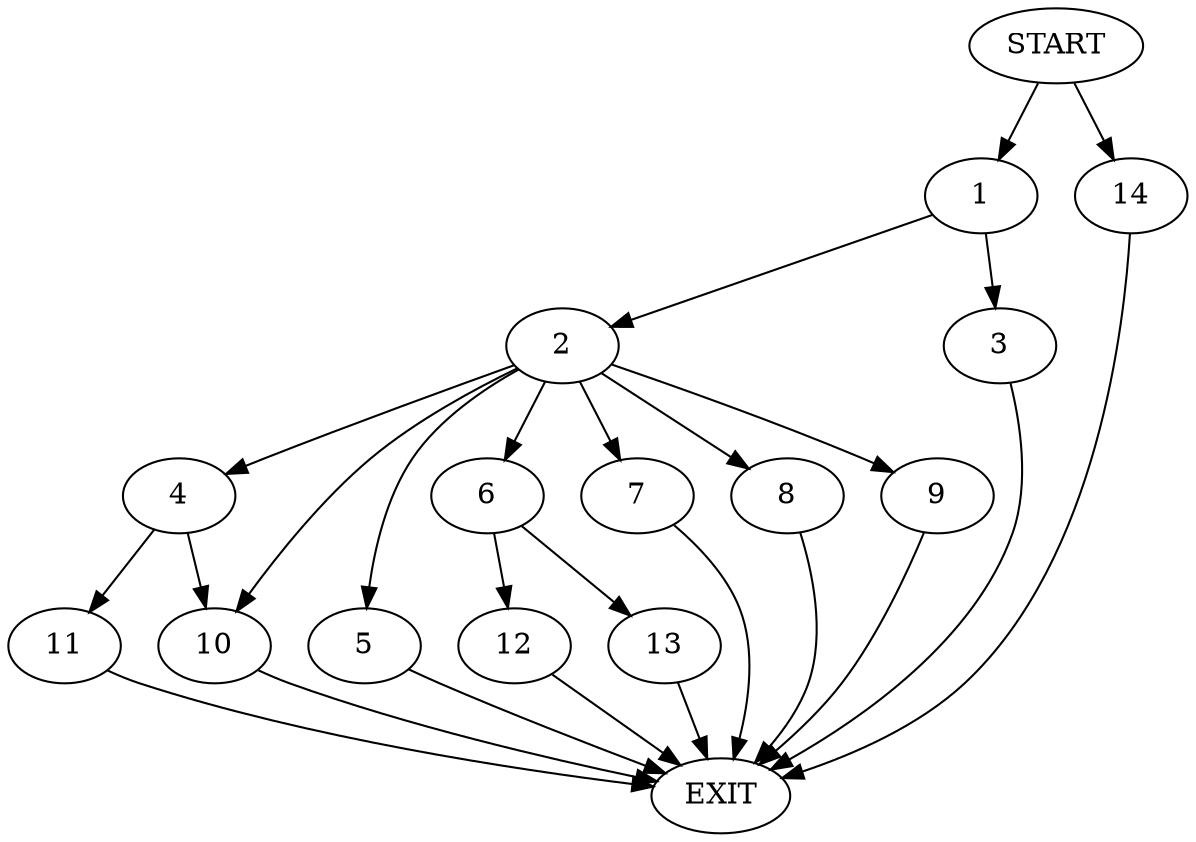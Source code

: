 digraph {
0 [label="START"]
15 [label="EXIT"]
0 -> 1
1 -> 2
1 -> 3
2 -> 4
2 -> 5
2 -> 6
2 -> 7
2 -> 8
2 -> 9
2 -> 10
3 -> 15
7 -> 15
9 -> 15
4 -> 11
4 -> 10
6 -> 12
6 -> 13
8 -> 15
10 -> 15
5 -> 15
0 -> 14
14 -> 15
12 -> 15
13 -> 15
11 -> 15
}
